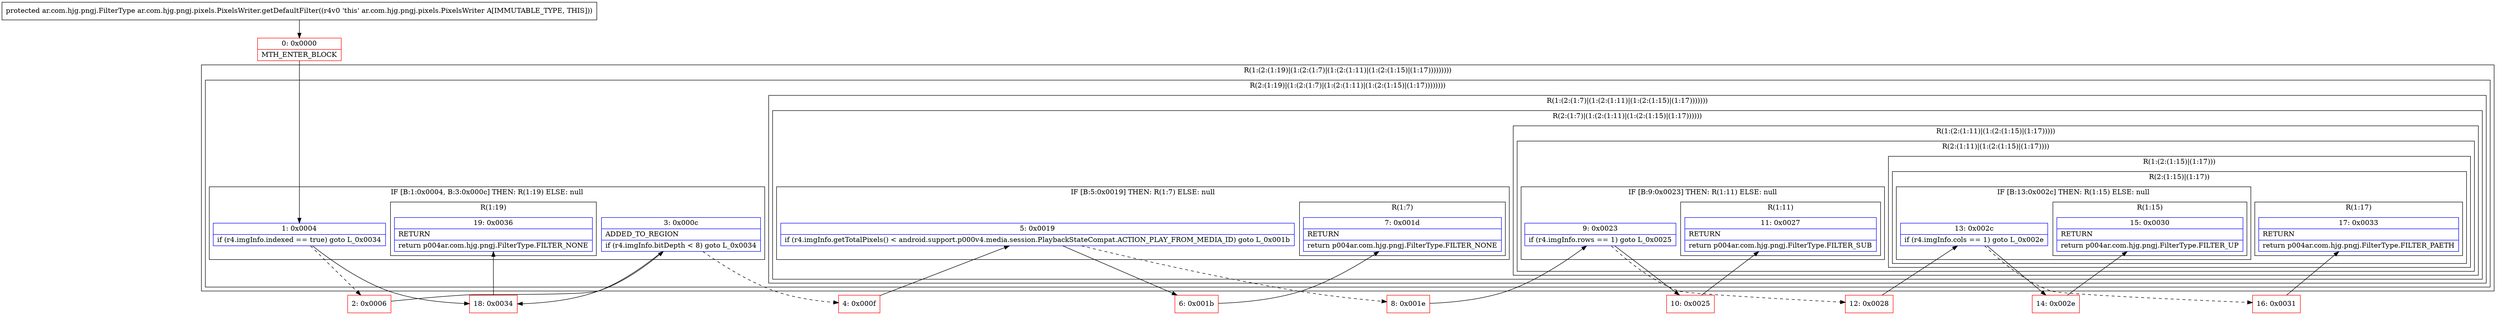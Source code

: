 digraph "CFG forar.com.hjg.pngj.pixels.PixelsWriter.getDefaultFilter()Lar\/com\/hjg\/pngj\/FilterType;" {
subgraph cluster_Region_2004865975 {
label = "R(1:(2:(1:19)|(1:(2:(1:7)|(1:(2:(1:11)|(1:(2:(1:15)|(1:17)))))))))";
node [shape=record,color=blue];
subgraph cluster_Region_1676182622 {
label = "R(2:(1:19)|(1:(2:(1:7)|(1:(2:(1:11)|(1:(2:(1:15)|(1:17))))))))";
node [shape=record,color=blue];
subgraph cluster_IfRegion_102058910 {
label = "IF [B:1:0x0004, B:3:0x000c] THEN: R(1:19) ELSE: null";
node [shape=record,color=blue];
Node_1 [shape=record,label="{1\:\ 0x0004|if (r4.imgInfo.indexed == true) goto L_0x0034\l}"];
Node_3 [shape=record,label="{3\:\ 0x000c|ADDED_TO_REGION\l|if (r4.imgInfo.bitDepth \< 8) goto L_0x0034\l}"];
subgraph cluster_Region_1775692966 {
label = "R(1:19)";
node [shape=record,color=blue];
Node_19 [shape=record,label="{19\:\ 0x0036|RETURN\l|return p004ar.com.hjg.pngj.FilterType.FILTER_NONE\l}"];
}
}
subgraph cluster_Region_1614637120 {
label = "R(1:(2:(1:7)|(1:(2:(1:11)|(1:(2:(1:15)|(1:17)))))))";
node [shape=record,color=blue];
subgraph cluster_Region_1196481133 {
label = "R(2:(1:7)|(1:(2:(1:11)|(1:(2:(1:15)|(1:17))))))";
node [shape=record,color=blue];
subgraph cluster_IfRegion_1807036578 {
label = "IF [B:5:0x0019] THEN: R(1:7) ELSE: null";
node [shape=record,color=blue];
Node_5 [shape=record,label="{5\:\ 0x0019|if (r4.imgInfo.getTotalPixels() \< android.support.p000v4.media.session.PlaybackStateCompat.ACTION_PLAY_FROM_MEDIA_ID) goto L_0x001b\l}"];
subgraph cluster_Region_903369390 {
label = "R(1:7)";
node [shape=record,color=blue];
Node_7 [shape=record,label="{7\:\ 0x001d|RETURN\l|return p004ar.com.hjg.pngj.FilterType.FILTER_NONE\l}"];
}
}
subgraph cluster_Region_1043092285 {
label = "R(1:(2:(1:11)|(1:(2:(1:15)|(1:17)))))";
node [shape=record,color=blue];
subgraph cluster_Region_2146329895 {
label = "R(2:(1:11)|(1:(2:(1:15)|(1:17))))";
node [shape=record,color=blue];
subgraph cluster_IfRegion_1025276504 {
label = "IF [B:9:0x0023] THEN: R(1:11) ELSE: null";
node [shape=record,color=blue];
Node_9 [shape=record,label="{9\:\ 0x0023|if (r4.imgInfo.rows == 1) goto L_0x0025\l}"];
subgraph cluster_Region_1244004983 {
label = "R(1:11)";
node [shape=record,color=blue];
Node_11 [shape=record,label="{11\:\ 0x0027|RETURN\l|return p004ar.com.hjg.pngj.FilterType.FILTER_SUB\l}"];
}
}
subgraph cluster_Region_382670261 {
label = "R(1:(2:(1:15)|(1:17)))";
node [shape=record,color=blue];
subgraph cluster_Region_436509974 {
label = "R(2:(1:15)|(1:17))";
node [shape=record,color=blue];
subgraph cluster_IfRegion_1150614196 {
label = "IF [B:13:0x002c] THEN: R(1:15) ELSE: null";
node [shape=record,color=blue];
Node_13 [shape=record,label="{13\:\ 0x002c|if (r4.imgInfo.cols == 1) goto L_0x002e\l}"];
subgraph cluster_Region_1046179307 {
label = "R(1:15)";
node [shape=record,color=blue];
Node_15 [shape=record,label="{15\:\ 0x0030|RETURN\l|return p004ar.com.hjg.pngj.FilterType.FILTER_UP\l}"];
}
}
subgraph cluster_Region_1356313896 {
label = "R(1:17)";
node [shape=record,color=blue];
Node_17 [shape=record,label="{17\:\ 0x0033|RETURN\l|return p004ar.com.hjg.pngj.FilterType.FILTER_PAETH\l}"];
}
}
}
}
}
}
}
}
}
Node_0 [shape=record,color=red,label="{0\:\ 0x0000|MTH_ENTER_BLOCK\l}"];
Node_2 [shape=record,color=red,label="{2\:\ 0x0006}"];
Node_4 [shape=record,color=red,label="{4\:\ 0x000f}"];
Node_6 [shape=record,color=red,label="{6\:\ 0x001b}"];
Node_8 [shape=record,color=red,label="{8\:\ 0x001e}"];
Node_10 [shape=record,color=red,label="{10\:\ 0x0025}"];
Node_12 [shape=record,color=red,label="{12\:\ 0x0028}"];
Node_14 [shape=record,color=red,label="{14\:\ 0x002e}"];
Node_16 [shape=record,color=red,label="{16\:\ 0x0031}"];
Node_18 [shape=record,color=red,label="{18\:\ 0x0034}"];
MethodNode[shape=record,label="{protected ar.com.hjg.pngj.FilterType ar.com.hjg.pngj.pixels.PixelsWriter.getDefaultFilter((r4v0 'this' ar.com.hjg.pngj.pixels.PixelsWriter A[IMMUTABLE_TYPE, THIS])) }"];
MethodNode -> Node_0;
Node_1 -> Node_2[style=dashed];
Node_1 -> Node_18;
Node_3 -> Node_4[style=dashed];
Node_3 -> Node_18;
Node_5 -> Node_6;
Node_5 -> Node_8[style=dashed];
Node_9 -> Node_10;
Node_9 -> Node_12[style=dashed];
Node_13 -> Node_14;
Node_13 -> Node_16[style=dashed];
Node_0 -> Node_1;
Node_2 -> Node_3;
Node_4 -> Node_5;
Node_6 -> Node_7;
Node_8 -> Node_9;
Node_10 -> Node_11;
Node_12 -> Node_13;
Node_14 -> Node_15;
Node_16 -> Node_17;
Node_18 -> Node_19;
}

